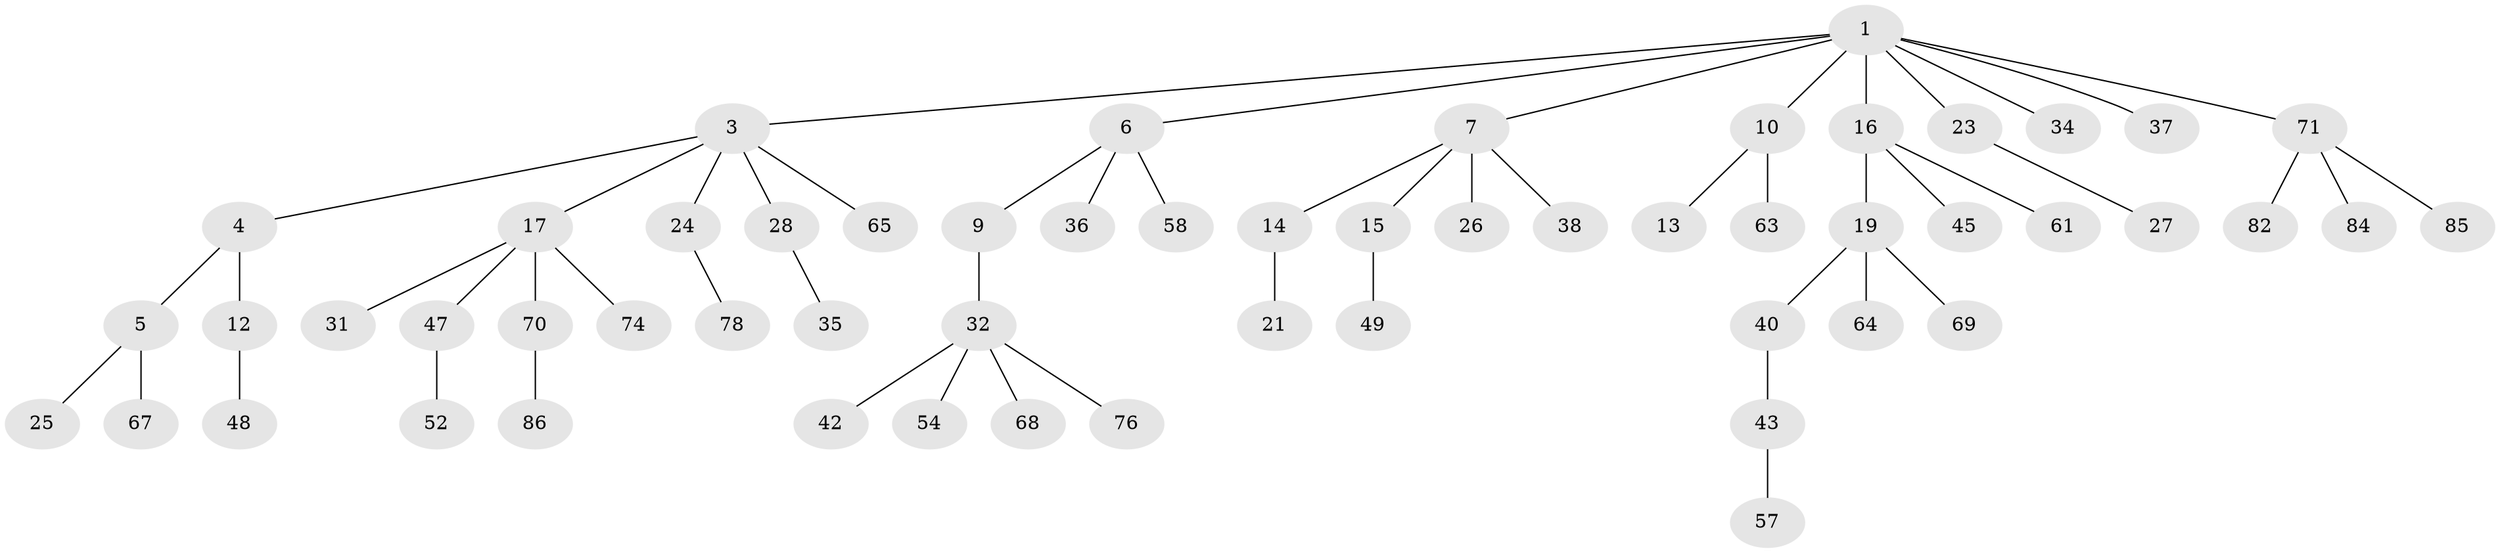 // original degree distribution, {6: 0.03488372093023256, 5: 0.023255813953488372, 4: 0.06976744186046512, 3: 0.09302325581395349, 1: 0.46511627906976744, 2: 0.313953488372093}
// Generated by graph-tools (version 1.1) at 2025/42/03/06/25 10:42:05]
// undirected, 56 vertices, 55 edges
graph export_dot {
graph [start="1"]
  node [color=gray90,style=filled];
  1 [super="+2"];
  3 [super="+8"];
  4;
  5 [super="+53"];
  6 [super="+11"];
  7 [super="+72"];
  9 [super="+20"];
  10 [super="+22"];
  12 [super="+30"];
  13 [super="+18"];
  14;
  15 [super="+39"];
  16 [super="+29"];
  17 [super="+50"];
  19 [super="+55"];
  21 [super="+75"];
  23;
  24 [super="+51"];
  25;
  26 [super="+62"];
  27;
  28;
  31;
  32 [super="+33"];
  34;
  35 [super="+44"];
  36 [super="+46"];
  37;
  38 [super="+60"];
  40 [super="+41"];
  42;
  43;
  45 [super="+56"];
  47 [super="+81"];
  48 [super="+59"];
  49 [super="+77"];
  52 [super="+83"];
  54;
  57;
  58;
  61 [super="+73"];
  63 [super="+66"];
  64;
  65;
  67;
  68;
  69;
  70 [super="+80"];
  71 [super="+79"];
  74;
  76;
  78;
  82;
  84;
  85;
  86;
  1 -- 3;
  1 -- 7;
  1 -- 10;
  1 -- 23;
  1 -- 34;
  1 -- 16;
  1 -- 37;
  1 -- 6;
  1 -- 71;
  3 -- 4;
  3 -- 28;
  3 -- 24;
  3 -- 17;
  3 -- 65;
  4 -- 5;
  4 -- 12;
  5 -- 25;
  5 -- 67;
  6 -- 9;
  6 -- 36;
  6 -- 58;
  7 -- 14;
  7 -- 15;
  7 -- 26;
  7 -- 38;
  9 -- 32;
  10 -- 13;
  10 -- 63;
  12 -- 48;
  14 -- 21;
  15 -- 49;
  16 -- 19;
  16 -- 45;
  16 -- 61;
  17 -- 31;
  17 -- 47;
  17 -- 70;
  17 -- 74;
  19 -- 40;
  19 -- 64;
  19 -- 69;
  23 -- 27;
  24 -- 78;
  28 -- 35;
  32 -- 42;
  32 -- 54;
  32 -- 68;
  32 -- 76;
  40 -- 43;
  43 -- 57;
  47 -- 52;
  70 -- 86;
  71 -- 82;
  71 -- 84;
  71 -- 85;
}
